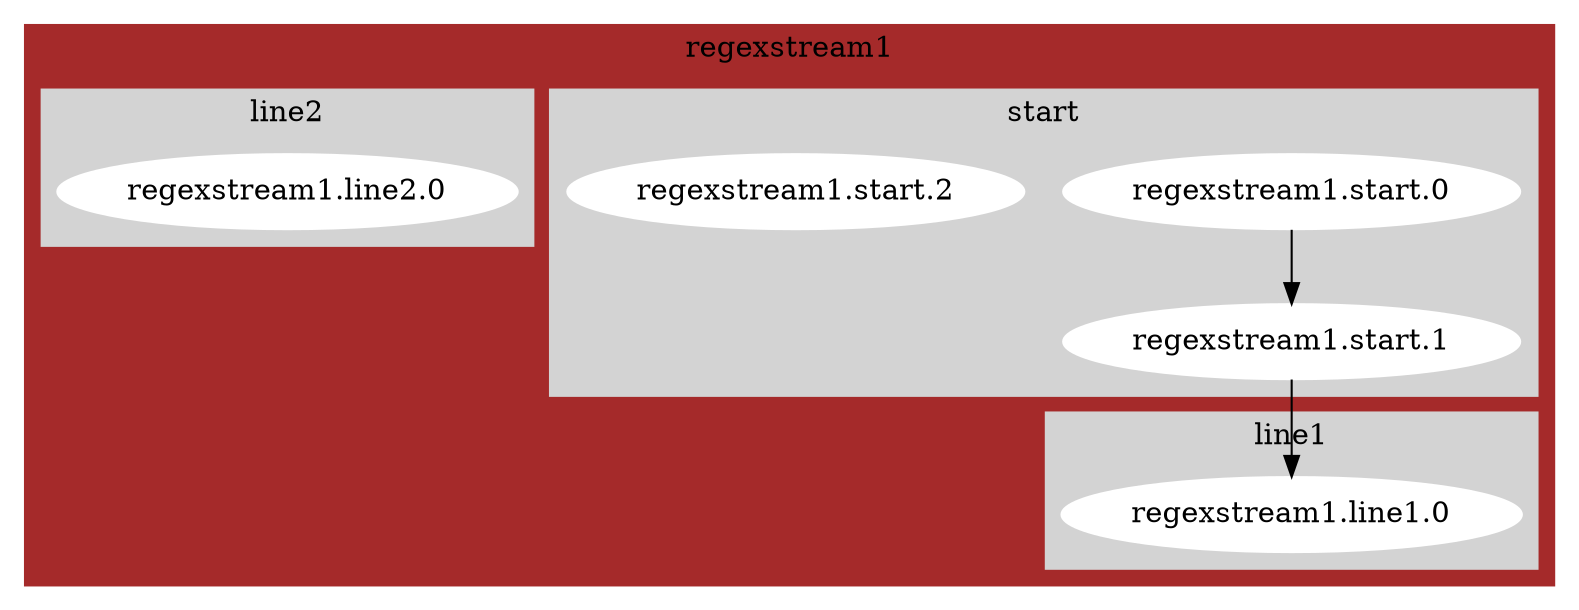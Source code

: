 digraph G {
	subgraph cluster_regexstream1 {
		style=filled;
		color=brown;
		label = "regexstream1";

		subgraph cluster_start {
			style=filled;
			color=lightgrey;
			node [style=filled,color=white];
			"regexstream1.start.0"; "regexstream1.start.1"; "regexstream1.start.2"; 
			label = "start";
		}
		subgraph cluster_line2 {
			style=filled;
			color=lightgrey;
			node [style=filled,color=white];
			"regexstream1.line2.0"; 
			label = "line2";
		}
		subgraph cluster_line1 {
			style=filled;
			color=lightgrey;
			node [style=filled,color=white];
			"regexstream1.line1.0"; 
			label = "line1";
		}
	}
"regexstream1.start.0" -> "regexstream1.start.1"
"regexstream1.start.1" -> "regexstream1.line1.0"
}
